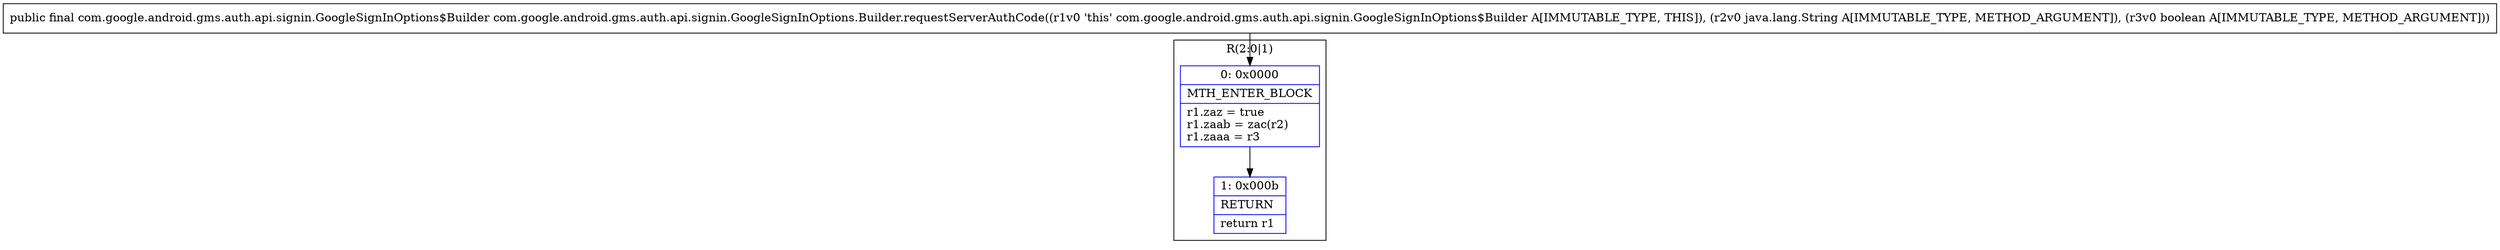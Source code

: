digraph "CFG forcom.google.android.gms.auth.api.signin.GoogleSignInOptions.Builder.requestServerAuthCode(Ljava\/lang\/String;Z)Lcom\/google\/android\/gms\/auth\/api\/signin\/GoogleSignInOptions$Builder;" {
subgraph cluster_Region_913175928 {
label = "R(2:0|1)";
node [shape=record,color=blue];
Node_0 [shape=record,label="{0\:\ 0x0000|MTH_ENTER_BLOCK\l|r1.zaz = true\lr1.zaab = zac(r2)\lr1.zaaa = r3\l}"];
Node_1 [shape=record,label="{1\:\ 0x000b|RETURN\l|return r1\l}"];
}
MethodNode[shape=record,label="{public final com.google.android.gms.auth.api.signin.GoogleSignInOptions$Builder com.google.android.gms.auth.api.signin.GoogleSignInOptions.Builder.requestServerAuthCode((r1v0 'this' com.google.android.gms.auth.api.signin.GoogleSignInOptions$Builder A[IMMUTABLE_TYPE, THIS]), (r2v0 java.lang.String A[IMMUTABLE_TYPE, METHOD_ARGUMENT]), (r3v0 boolean A[IMMUTABLE_TYPE, METHOD_ARGUMENT])) }"];
MethodNode -> Node_0;
Node_0 -> Node_1;
}

